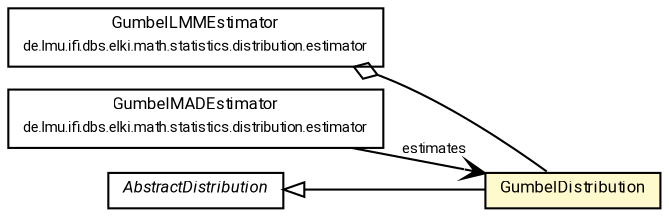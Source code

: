 #!/usr/local/bin/dot
#
# Class diagram 
# Generated by UMLGraph version R5_7_2-60-g0e99a6 (http://www.spinellis.gr/umlgraph/)
#

digraph G {
	graph [fontnames="svg"]
	edge [fontname="Roboto",fontsize=7,labelfontname="Roboto",labelfontsize=7,color="black"];
	node [fontname="Roboto",fontcolor="black",fontsize=8,shape=plaintext,margin=0,width=0,height=0];
	nodesep=0.15;
	ranksep=0.25;
	rankdir=LR;
	// de.lmu.ifi.dbs.elki.math.statistics.distribution.estimator.GumbelLMMEstimator
	c4835300 [label=<<table title="de.lmu.ifi.dbs.elki.math.statistics.distribution.estimator.GumbelLMMEstimator" border="0" cellborder="1" cellspacing="0" cellpadding="2" href="estimator/GumbelLMMEstimator.html" target="_parent">
		<tr><td><table border="0" cellspacing="0" cellpadding="1">
		<tr><td align="center" balign="center"> <font face="Roboto">GumbelLMMEstimator</font> </td></tr>
		<tr><td align="center" balign="center"> <font face="Roboto" point-size="7.0">de.lmu.ifi.dbs.elki.math.statistics.distribution.estimator</font> </td></tr>
		</table></td></tr>
		</table>>, URL="estimator/GumbelLMMEstimator.html"];
	// de.lmu.ifi.dbs.elki.math.statistics.distribution.estimator.GumbelMADEstimator
	c4835362 [label=<<table title="de.lmu.ifi.dbs.elki.math.statistics.distribution.estimator.GumbelMADEstimator" border="0" cellborder="1" cellspacing="0" cellpadding="2" href="estimator/GumbelMADEstimator.html" target="_parent">
		<tr><td><table border="0" cellspacing="0" cellpadding="1">
		<tr><td align="center" balign="center"> <font face="Roboto">GumbelMADEstimator</font> </td></tr>
		<tr><td align="center" balign="center"> <font face="Roboto" point-size="7.0">de.lmu.ifi.dbs.elki.math.statistics.distribution.estimator</font> </td></tr>
		</table></td></tr>
		</table>>, URL="estimator/GumbelMADEstimator.html"];
	// de.lmu.ifi.dbs.elki.math.statistics.distribution.AbstractDistribution
	c4835435 [label=<<table title="de.lmu.ifi.dbs.elki.math.statistics.distribution.AbstractDistribution" border="0" cellborder="1" cellspacing="0" cellpadding="2" href="AbstractDistribution.html" target="_parent">
		<tr><td><table border="0" cellspacing="0" cellpadding="1">
		<tr><td align="center" balign="center"> <font face="Roboto"><i>AbstractDistribution</i></font> </td></tr>
		</table></td></tr>
		</table>>, URL="AbstractDistribution.html"];
	// de.lmu.ifi.dbs.elki.math.statistics.distribution.GumbelDistribution
	c4835443 [label=<<table title="de.lmu.ifi.dbs.elki.math.statistics.distribution.GumbelDistribution" border="0" cellborder="1" cellspacing="0" cellpadding="2" bgcolor="lemonChiffon" href="GumbelDistribution.html" target="_parent">
		<tr><td><table border="0" cellspacing="0" cellpadding="1">
		<tr><td align="center" balign="center"> <font face="Roboto">GumbelDistribution</font> </td></tr>
		</table></td></tr>
		</table>>, URL="GumbelDistribution.html"];
	// de.lmu.ifi.dbs.elki.math.statistics.distribution.estimator.GumbelLMMEstimator has de.lmu.ifi.dbs.elki.math.statistics.distribution.GumbelDistribution
	c4835300 -> c4835443 [arrowhead=none,arrowtail=ediamond,dir=back,weight=4];
	// de.lmu.ifi.dbs.elki.math.statistics.distribution.estimator.GumbelMADEstimator navassoc de.lmu.ifi.dbs.elki.math.statistics.distribution.GumbelDistribution
	c4835362 -> c4835443 [arrowhead=open,weight=1,label="estimates"];
	// de.lmu.ifi.dbs.elki.math.statistics.distribution.GumbelDistribution extends de.lmu.ifi.dbs.elki.math.statistics.distribution.AbstractDistribution
	c4835435 -> c4835443 [arrowtail=empty,dir=back,weight=10];
}

